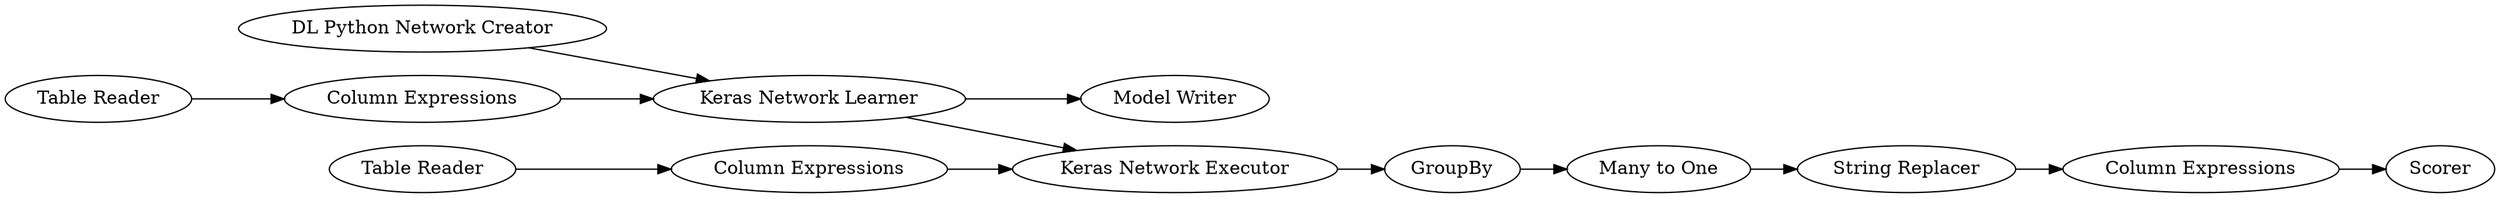digraph {
	"-5891232794834069099_240" [label="Column Expressions"]
	"-5891232794834069099_222" [label="DL Python Network Creator"]
	"-5891232794834069099_237" [label="Many to One"]
	"-5891232794834069099_223" [label="Keras Network Learner"]
	"-5891232794834069099_238" [label="Column Expressions"]
	"-5891232794834069099_239" [label=Scorer]
	"-5891232794834069099_221" [label="Model Writer"]
	"-5891232794834069099_234" [label="Column Expressions"]
	"-5891232794834069099_227" [label="Keras Network Executor"]
	"-5891232794834069099_218" [label=GroupBy]
	"-5891232794834069099_207" [label="Table Reader"]
	"-5891232794834069099_236" [label="String Replacer"]
	"-5891232794834069099_220" [label="Table Reader"]
	"-5891232794834069099_207" -> "-5891232794834069099_240"
	"-5891232794834069099_227" -> "-5891232794834069099_218"
	"-5891232794834069099_237" -> "-5891232794834069099_236"
	"-5891232794834069099_222" -> "-5891232794834069099_223"
	"-5891232794834069099_223" -> "-5891232794834069099_227"
	"-5891232794834069099_218" -> "-5891232794834069099_237"
	"-5891232794834069099_223" -> "-5891232794834069099_221"
	"-5891232794834069099_234" -> "-5891232794834069099_223"
	"-5891232794834069099_238" -> "-5891232794834069099_239"
	"-5891232794834069099_240" -> "-5891232794834069099_227"
	"-5891232794834069099_220" -> "-5891232794834069099_234"
	"-5891232794834069099_236" -> "-5891232794834069099_238"
	rankdir=LR
}

